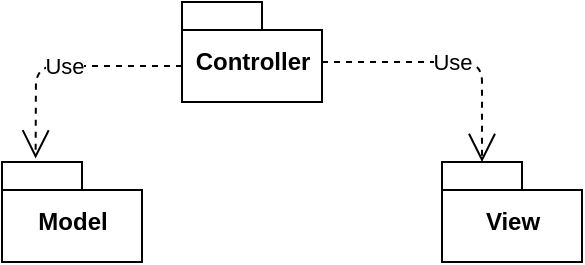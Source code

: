 <mxfile version="12.8.5" type="github"><diagram id="xjiGFJfswEX9AL19DfiB" name="Page-1"><mxGraphModel dx="981" dy="548" grid="1" gridSize="10" guides="1" tooltips="1" connect="1" arrows="1" fold="1" page="1" pageScale="1" pageWidth="850" pageHeight="1100" math="0" shadow="0"><root><mxCell id="0"/><mxCell id="1" parent="0"/><mxCell id="uylzHz4Gr8TYP0Zv2Pbd-1" value="Model&lt;br&gt;" style="shape=folder;fontStyle=1;spacingTop=10;tabWidth=40;tabHeight=14;tabPosition=left;html=1;" vertex="1" parent="1"><mxGeometry x="340" y="380" width="70" height="50" as="geometry"/></mxCell><mxCell id="uylzHz4Gr8TYP0Zv2Pbd-2" value="View&lt;br&gt;" style="shape=folder;fontStyle=1;spacingTop=10;tabWidth=40;tabHeight=14;tabPosition=left;html=1;" vertex="1" parent="1"><mxGeometry x="560" y="380" width="70" height="50" as="geometry"/></mxCell><mxCell id="uylzHz4Gr8TYP0Zv2Pbd-3" value="Controller" style="shape=folder;fontStyle=1;spacingTop=10;tabWidth=40;tabHeight=14;tabPosition=left;html=1;" vertex="1" parent="1"><mxGeometry x="430" y="300" width="70" height="50" as="geometry"/></mxCell><mxCell id="uylzHz4Gr8TYP0Zv2Pbd-4" value="Use" style="endArrow=open;endSize=12;dashed=1;html=1;exitX=0;exitY=0;exitDx=0;exitDy=32;exitPerimeter=0;entryX=0.24;entryY=-0.036;entryDx=0;entryDy=0;entryPerimeter=0;" edge="1" parent="1" source="uylzHz4Gr8TYP0Zv2Pbd-3" target="uylzHz4Gr8TYP0Zv2Pbd-1"><mxGeometry width="160" relative="1" as="geometry"><mxPoint x="380" y="440" as="sourcePoint"/><mxPoint x="540" y="440" as="targetPoint"/><Array as="points"><mxPoint x="357" y="332"/></Array></mxGeometry></mxCell><mxCell id="uylzHz4Gr8TYP0Zv2Pbd-5" value="Use" style="endArrow=open;endSize=12;dashed=1;html=1;entryX=0;entryY=0;entryDx=20;entryDy=0;entryPerimeter=0;" edge="1" parent="1" target="uylzHz4Gr8TYP0Zv2Pbd-2"><mxGeometry width="160" relative="1" as="geometry"><mxPoint x="500" y="330" as="sourcePoint"/><mxPoint x="660" y="330" as="targetPoint"/><Array as="points"><mxPoint x="580" y="330"/></Array></mxGeometry></mxCell></root></mxGraphModel></diagram></mxfile>